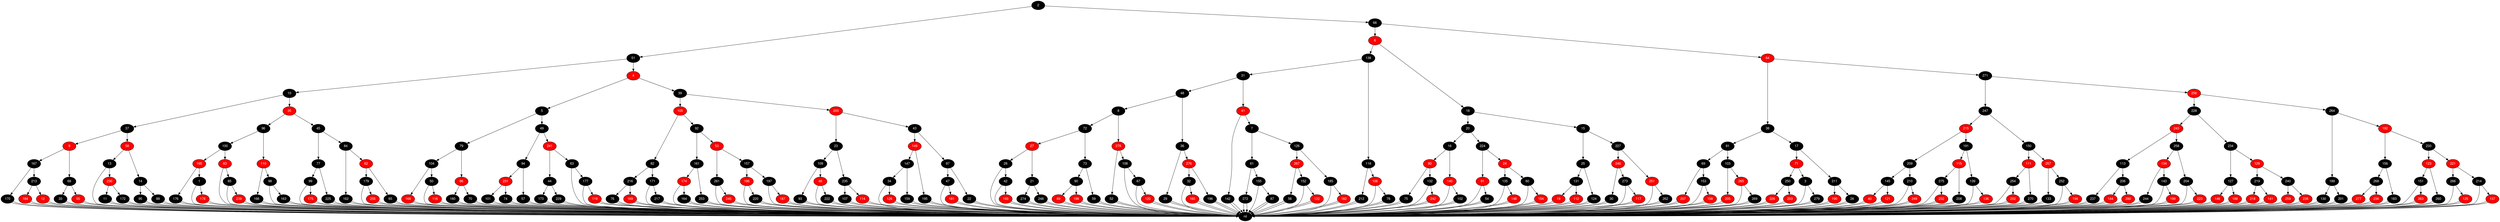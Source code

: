 digraph RB_Teste {
	node [fontname="Helvetica,Arial,sans-serif" style="filled"]
	edge [fontname="Helvetica,Arial,sans-serif" color="black"]

	{
		node [fillcolor=" black" fontcolor=" white"] nil 
		node [fillcolor=" black" fontcolor=" white"] 2 
		node [fillcolor=" black" fontcolor=" white"] 51 
		node [fillcolor=" black" fontcolor=" white"] 10 
		node [fillcolor=" black" fontcolor=" white"] 37 
		node [fillcolor=" red" fontcolor=" white"] 9 
		node [fillcolor=" black" fontcolor=" white"] 167 
		node [fillcolor=" black" fontcolor=" white"] 170 
		node [fillcolor=" black" fontcolor=" white"] 213 
		node [fillcolor=" red" fontcolor=" white"] 184 
		node [fillcolor=" red" fontcolor=" white"] 12 
		node [fillcolor=" black" fontcolor=" white"] 68 
		node [fillcolor=" black" fontcolor=" white"] 33 
		node [fillcolor=" red" fontcolor=" white"] 55 
		node [fillcolor=" red" fontcolor=" white"] 58 
		node [fillcolor=" black" fontcolor=" white"] 13 
		node [fillcolor=" red" fontcolor=" white"] 230 
		node [fillcolor=" black" fontcolor=" white"] 11 
		node [fillcolor=" black" fontcolor=" white"] 172 
		node [fillcolor=" black" fontcolor=" white"] 14 
		node [fillcolor=" black" fontcolor=" white"] 95 
		node [fillcolor=" black" fontcolor=" white"] 88 
		node [fillcolor=" red" fontcolor=" white"] 35 
		node [fillcolor=" black" fontcolor=" white"] 96 
		node [fillcolor=" black" fontcolor=" white"] 100 
		node [fillcolor=" red" fontcolor=" white"] 165 
		node [fillcolor=" black" fontcolor=" white"] 176 
		node [fillcolor=" black" fontcolor=" white"] 1 
		node [fillcolor=" red" fontcolor=" white"] 178 
		node [fillcolor=" red" fontcolor=" white"] 83 
		node [fillcolor=" black" fontcolor=" white"] 85 
		node [fillcolor=" red" fontcolor=" white"] 239 
		node [fillcolor=" red" fontcolor=" white"] 110 
		node [fillcolor=" black" fontcolor=" white"] 166 
		node [fillcolor=" black" fontcolor=" white"] 98 
		node [fillcolor=" black" fontcolor=" white"] 163 
		node [fillcolor=" black" fontcolor=" white"] 45 
		node [fillcolor=" black" fontcolor=" white"] 77 
		node [fillcolor=" black" fontcolor=" white"] 99 
		node [fillcolor=" red" fontcolor=" white"] 175 
		node [fillcolor=" black" fontcolor=" white"] 225 
		node [fillcolor=" black" fontcolor=" white"] 84 
		node [fillcolor=" black" fontcolor=" white"] 162 
		node [fillcolor=" red" fontcolor=" white"] 62 
		node [fillcolor=" black" fontcolor=" white"] 179 
		node [fillcolor=" red" fontcolor=" white"] 255 
		node [fillcolor=" black" fontcolor=" white"] 65 
		node [fillcolor=" red" fontcolor=" white"] 4 
		node [fillcolor=" black" fontcolor=" white"] 5 
		node [fillcolor=" black" fontcolor=" white"] 79 
		node [fillcolor=" black" fontcolor=" white"] 104 
		node [fillcolor=" red" fontcolor=" white"] 168 
		node [fillcolor=" black" fontcolor=" white"] 50 
		node [fillcolor=" red" fontcolor=" white"] 116 
		node [fillcolor=" red" fontcolor=" white"] 86 
		node [fillcolor=" black" fontcolor=" white"] 180 
		node [fillcolor=" black" fontcolor=" white"] 70 
		node [fillcolor=" black" fontcolor=" white"] 49 
		node [fillcolor=" black" fontcolor=" white"] 94 
		node [fillcolor=" red" fontcolor=" white"] 231 
		node [fillcolor=" black" fontcolor=" white"] 101 
		node [fillcolor=" black" fontcolor=" white"] 74 
		node [fillcolor=" black" fontcolor=" white"] 57 
		node [fillcolor=" red" fontcolor=" white"] 241 
		node [fillcolor=" black" fontcolor=" white"] 44 
		node [fillcolor=" black" fontcolor=" white"] 173 
		node [fillcolor=" black" fontcolor=" white"] 229 
		node [fillcolor=" black" fontcolor=" white"] 63 
		node [fillcolor=" black" fontcolor=" white"] 177 
		node [fillcolor=" red" fontcolor=" white"] 119 
		node [fillcolor=" black" fontcolor=" white"] 39 
		node [fillcolor=" red" fontcolor=" white"] 105 
		node [fillcolor=" black" fontcolor=" white"] 82 
		node [fillcolor=" black" fontcolor=" white"] 216 
		node [fillcolor=" black" fontcolor=" white"] 76 
		node [fillcolor=" red" fontcolor=" white"] 169 
		node [fillcolor=" black" fontcolor=" white"] 171 
		node [fillcolor=" black" fontcolor=" white"] 217 
		node [fillcolor=" black" fontcolor=" white"] 92 
		node [fillcolor=" black" fontcolor=" white"] 161 
		node [fillcolor=" red" fontcolor=" white"] 174 
		node [fillcolor=" black" fontcolor=" white"] 164 
		node [fillcolor=" black" fontcolor=" white"] 253 
		node [fillcolor=" red" fontcolor=" white"] 53 
		node [fillcolor=" black" fontcolor=" white"] 261 
		node [fillcolor=" red" fontcolor=" white"] 245 
		node [fillcolor=" black" fontcolor=" white"] 157 
		node [fillcolor=" red" fontcolor=" white"] 186 
		node [fillcolor=" black" fontcolor=" white"] 220 
		node [fillcolor=" black" fontcolor=" white"] 197 
		node [fillcolor=" red" fontcolor=" white"] 187 
		node [fillcolor=" red" fontcolor=" white"] 200 
		node [fillcolor=" black" fontcolor=" white"] 23 
		node [fillcolor=" black" fontcolor=" white"] 109 
		node [fillcolor=" black" fontcolor=" white"] 93 
		node [fillcolor=" red" fontcolor=" white"] 46 
		node [fillcolor=" black" fontcolor=" white"] 222 
		node [fillcolor=" black" fontcolor=" white"] 235 
		node [fillcolor=" black" fontcolor=" white"] 107 
		node [fillcolor=" red" fontcolor=" white"] 114 
		node [fillcolor=" black" fontcolor=" white"] 43 
		node [fillcolor=" red" fontcolor=" white"] 149 
		node [fillcolor=" black" fontcolor=" white"] 147 
		node [fillcolor=" black" fontcolor=" white"] 34 
		node [fillcolor=" red" fontcolor=" white"] 128 
		node [fillcolor=" black" fontcolor=" white"] 159 
		node [fillcolor=" black" fontcolor=" white"] 195 
		node [fillcolor=" black" fontcolor=" white"] 97 
		node [fillcolor=" black" fontcolor=" white"] 47 
		node [fillcolor=" red" fontcolor=" white"] 181 
		node [fillcolor=" black" fontcolor=" white"] 22 
		node [fillcolor=" black" fontcolor=" white"] 66 
		node [fillcolor=" red" fontcolor=" white"] 6 
		node [fillcolor=" black" fontcolor=" white"] 138 
		node [fillcolor=" black" fontcolor=" white"] 31 
		node [fillcolor=" black" fontcolor=" white"] 48 
		node [fillcolor=" black" fontcolor=" white"] 8 
		node [fillcolor=" black" fontcolor=" white"] 72 
		node [fillcolor=" red" fontcolor=" white"] 27 
		node [fillcolor=" black" fontcolor=" white"] 28 
		node [fillcolor=" black" fontcolor=" white"] 42 
		node [fillcolor=" red" fontcolor=" white"] 193 
		node [fillcolor=" black" fontcolor=" white"] 21 
		node [fillcolor=" black" fontcolor=" white"] 274 
		node [fillcolor=" black" fontcolor=" white"] 248 
		node [fillcolor=" black" fontcolor=" white"] 73 
		node [fillcolor=" black" fontcolor=" white"] 90 
		node [fillcolor=" red" fontcolor=" white"] 89 
		node [fillcolor=" red" fontcolor=" white"] 198 
		node [fillcolor=" black" fontcolor=" white"] 59 
		node [fillcolor=" red" fontcolor=" white"] 278 
		node [fillcolor=" black" fontcolor=" white"] 52 
		node [fillcolor=" black" fontcolor=" white"] 108 
		node [fillcolor=" black" fontcolor=" white"] 67 
		node [fillcolor=" red" fontcolor=" white"] 120 
		node [fillcolor=" black" fontcolor=" white"] 36 
		node [fillcolor=" black" fontcolor=" white"] 29 
		node [fillcolor=" red" fontcolor=" white"] 276 
		node [fillcolor=" black" fontcolor=" white"] 32 
		node [fillcolor=" red" fontcolor=" white"] 160 
		node [fillcolor=" black" fontcolor=" white"] 196 
		node [fillcolor=" red" fontcolor=" white"] 41 
		node [fillcolor=" black" fontcolor=" white"] 142 
		node [fillcolor=" black" fontcolor=" white"] 7 
		node [fillcolor=" black" fontcolor=" white"] 61 
		node [fillcolor=" black" fontcolor=" white"] 272 
		node [fillcolor=" black" fontcolor=" white"] 155 
		node [fillcolor=" black" fontcolor=" white"] 87 
		node [fillcolor=" black" fontcolor=" white"] 126 
		node [fillcolor=" red" fontcolor=" white"] 267 
		node [fillcolor=" black" fontcolor=" white"] 56 
		node [fillcolor=" black" fontcolor=" white"] 152 
		node [fillcolor=" red" fontcolor=" white"] 122 
		node [fillcolor=" black" fontcolor=" white"] 185 
		node [fillcolor=" red" fontcolor=" white"] 182 
		node [fillcolor=" black" fontcolor=" white"] 118 
		node [fillcolor=" black" fontcolor=" white"] 212 
		node [fillcolor=" red" fontcolor=" white"] 106 
		node [fillcolor=" black" fontcolor=" white"] 78 
		node [fillcolor=" black" fontcolor=" white"] 18 
		node [fillcolor=" black" fontcolor=" white"] 20 
		node [fillcolor=" black" fontcolor=" white"] 16 
		node [fillcolor=" red" fontcolor=" white"] 80 
		node [fillcolor=" black" fontcolor=" white"] 75 
		node [fillcolor=" black" fontcolor=" white"] 132 
		node [fillcolor=" red" fontcolor=" white"] 242 
		node [fillcolor=" red" fontcolor=" white"] 140 
		node [fillcolor=" black" fontcolor=" white"] 102 
		node [fillcolor=" black" fontcolor=" white"] 224 
		node [fillcolor=" red" fontcolor=" white"] 91 
		node [fillcolor=" black" fontcolor=" white"] 54 
		node [fillcolor=" red" fontcolor=" white"] 24 
		node [fillcolor=" black" fontcolor=" white"] 135 
		node [fillcolor=" red" fontcolor=" white"] 148 
		node [fillcolor=" black" fontcolor=" white"] 60 
		node [fillcolor=" red" fontcolor=" white"] 154 
		node [fillcolor=" black" fontcolor=" white"] 15 
		node [fillcolor=" black" fontcolor=" white"] 25 
		node [fillcolor=" black" fontcolor=" white"] 131 
		node [fillcolor=" red" fontcolor=" white"] 19 
		node [fillcolor=" red" fontcolor=" white"] 112 
		node [fillcolor=" black" fontcolor=" white"] 124 
		node [fillcolor=" black" fontcolor=" white"] 227 
		node [fillcolor=" red" fontcolor=" white"] 246 
		node [fillcolor=" black" fontcolor=" white"] 30 
		node [fillcolor=" black" fontcolor=" white"] 273 
		node [fillcolor=" red" fontcolor=" white"] 117 
		node [fillcolor=" red" fontcolor=" white"] 251 
		node [fillcolor=" black" fontcolor=" white"] 262 
		node [fillcolor=" red" fontcolor=" white"] 64 
		node [fillcolor=" black" fontcolor=" white"] 38 
		node [fillcolor=" black" fontcolor=" white"] 81 
		node [fillcolor=" black" fontcolor=" white"] 69 
		node [fillcolor=" red" fontcolor=" white"] 207 
		node [fillcolor=" black" fontcolor=" white"] 153 
		node [fillcolor=" red" fontcolor=" white"] 158 
		node [fillcolor=" black" fontcolor=" white"] 103 
		node [fillcolor=" red" fontcolor=" white"] 205 
		node [fillcolor=" red" fontcolor=" white"] 265 
		node [fillcolor=" black" fontcolor=" white"] 269 
		node [fillcolor=" black" fontcolor=" white"] 17 
		node [fillcolor=" red" fontcolor=" white"] 71 
		node [fillcolor=" black" fontcolor=" white"] 250 
		node [fillcolor=" red" fontcolor=" white"] 226 
		node [fillcolor=" red" fontcolor=" white"] 203 
		node [fillcolor=" black" fontcolor=" white"] 3 
		node [fillcolor=" black" fontcolor=" white"] 279 
		node [fillcolor=" black" fontcolor=" white"] 211 
		node [fillcolor=" red" fontcolor=" white"] 190 
		node [fillcolor=" black" fontcolor=" white"] 26 
		node [fillcolor=" black" fontcolor=" white"] 271 
		node [fillcolor=" black" fontcolor=" white"] 247 
		node [fillcolor=" red" fontcolor=" white"] 215 
		node [fillcolor=" black" fontcolor=" white"] 209 
		node [fillcolor=" black" fontcolor=" white"] 145 
		node [fillcolor=" red" fontcolor=" white"] 40 
		node [fillcolor=" red" fontcolor=" white"] 121 
		node [fillcolor=" black" fontcolor=" white"] 210 
		node [fillcolor=" red" fontcolor=" white"] 249 
		node [fillcolor=" black" fontcolor=" white"] 191 
		node [fillcolor=" red" fontcolor=" white"] 115 
		node [fillcolor=" black" fontcolor=" white"] 275 
		node [fillcolor=" red" fontcolor=" white"] 232 
		node [fillcolor=" black" fontcolor=" white"] 208 
		node [fillcolor=" black" fontcolor=" white"] 139 
		node [fillcolor=" red" fontcolor=" white"] 136 
		node [fillcolor=" black" fontcolor=" white"] 150 
		node [fillcolor=" red" fontcolor=" white"] 111 
		node [fillcolor=" black" fontcolor=" white"] 254 
		node [fillcolor=" red" fontcolor=" white"] 202 
		node [fillcolor=" black" fontcolor=" white"] 270 
		node [fillcolor=" red" fontcolor=" white"] 257 
		node [fillcolor=" black" fontcolor=" white"] 133 
		node [fillcolor=" black" fontcolor=" white"] 252 
		node [fillcolor=" red" fontcolor=" white"] 194 
		node [fillcolor=" red" fontcolor=" white"] 256 
		node [fillcolor=" black" fontcolor=" white"] 228 
		node [fillcolor=" red" fontcolor=" white"] 243 
		node [fillcolor=" black" fontcolor=" white"] 113 
		node [fillcolor=" black" fontcolor=" white"] 237 
		node [fillcolor=" black" fontcolor=" white"] 206 
		node [fillcolor=" red" fontcolor=" white"] 144 
		node [fillcolor=" red" fontcolor=" white"] 280 
		node [fillcolor=" black" fontcolor=" white"] 258 
		node [fillcolor=" red" fontcolor=" white"] 134 
		node [fillcolor=" black" fontcolor=" white"] 244 
		node [fillcolor=" black" fontcolor=" white"] 143 
		node [fillcolor=" red" fontcolor=" white"] 199 
		node [fillcolor=" black" fontcolor=" white"] 204 
		node [fillcolor=" red" fontcolor=" white"] 223 
		node [fillcolor=" black" fontcolor=" white"] 234 
		node [fillcolor=" black" fontcolor=" white"] 127 
		node [fillcolor=" red" fontcolor=" white"] 146 
		node [fillcolor=" red" fontcolor=" white"] 188 
		node [fillcolor=" red" fontcolor=" white"] 129 
		node [fillcolor=" black" fontcolor=" white"] 219 
		node [fillcolor=" red" fontcolor=" white"] 218 
		node [fillcolor=" red" fontcolor=" white"] 141 
		node [fillcolor=" black" fontcolor=" white"] 240 
		node [fillcolor=" red" fontcolor=" white"] 259 
		node [fillcolor=" red" fontcolor=" white"] 238 
		node [fillcolor=" black" fontcolor=" white"] 264 
		node [fillcolor=" black" fontcolor=" white"] 189 
		node [fillcolor=" black" fontcolor=" white"] 130 
		node [fillcolor=" black" fontcolor=" white"] 201 
		node [fillcolor=" red" fontcolor=" white"] 192 
		node [fillcolor=" black" fontcolor=" white"] 156 
		node [fillcolor=" black" fontcolor=" white"] 268 
		node [fillcolor=" red" fontcolor=" white"] 277 
		node [fillcolor=" red" fontcolor=" white"] 236 
		node [fillcolor=" black" fontcolor=" white"] 183 
		node [fillcolor=" black" fontcolor=" white"] 233 
		node [fillcolor=" red" fontcolor=" white"] 123 
		node [fillcolor=" black" fontcolor=" white"] 151 
		node [fillcolor=" red" fontcolor=" white"] 263 
		node [fillcolor=" black" fontcolor=" white"] 260 
		node [fillcolor=" red" fontcolor=" white"] 221 
		node [fillcolor=" black" fontcolor=" white"] 266 
		node [fillcolor=" red" fontcolor=" white"] 125 
		node [fillcolor=" black" fontcolor=" white"] 214 
		node [fillcolor=" red" fontcolor=" white"] 137 
	}

	2 -> 51 
	2 -> 66 
	51 -> 10 
	51 -> 4 
	10 -> 37 
	10 -> 35 
	37 -> 9 
	37 -> 58 
	9 -> 167 
	9 -> 68 
	167 -> 170 
	167 -> 213 
	170 -> nil 
	170 -> nil 
	213 -> 184 
	213 -> 12 
	184 -> nil 
	184 -> nil 
	12 -> nil 
	12 -> nil 
	68 -> 33 
	68 -> 55 
	33 -> nil 
	33 -> nil 
	55 -> nil 
	55 -> nil 
	58 -> 13 
	58 -> 14 
	13 -> 230 
	13 -> nil 
	230 -> 11 
	230 -> 172 
	11 -> nil 
	11 -> nil 
	172 -> nil 
	172 -> nil 
	14 -> 95 
	14 -> 88 
	95 -> nil 
	95 -> nil 
	88 -> nil 
	88 -> nil 
	35 -> 96 
	35 -> 45 
	96 -> 100 
	96 -> 110 
	100 -> 165 
	100 -> 83 
	165 -> 176 
	165 -> 1 
	176 -> nil 
	176 -> nil 
	1 -> 178 
	1 -> nil 
	178 -> nil 
	178 -> nil 
	83 -> 85 
	83 -> nil 
	85 -> 239 
	85 -> nil 
	239 -> nil 
	239 -> nil 
	110 -> 166 
	110 -> 98 
	166 -> nil 
	166 -> nil 
	98 -> 163 
	98 -> nil 
	163 -> nil 
	163 -> nil 
	45 -> 77 
	45 -> 84 
	77 -> 99 
	77 -> 225 
	99 -> 175 
	99 -> nil 
	175 -> nil 
	175 -> nil 
	225 -> nil 
	225 -> nil 
	84 -> 162 
	84 -> 62 
	162 -> nil 
	162 -> nil 
	62 -> 179 
	62 -> 65 
	179 -> 255 
	179 -> nil 
	255 -> nil 
	255 -> nil 
	65 -> nil 
	65 -> nil 
	4 -> 5 
	4 -> 39 
	5 -> 79 
	5 -> 49 
	79 -> 104 
	79 -> 86 
	104 -> 168 
	104 -> 50 
	168 -> nil 
	168 -> nil 
	50 -> 116 
	50 -> nil 
	116 -> nil 
	116 -> nil 
	86 -> 180 
	86 -> 70 
	180 -> nil 
	180 -> nil 
	70 -> nil 
	70 -> nil 
	49 -> 94 
	49 -> 241 
	94 -> 231 
	94 -> 57 
	231 -> 101 
	231 -> 74 
	101 -> nil 
	101 -> nil 
	74 -> nil 
	74 -> nil 
	57 -> nil 
	57 -> nil 
	241 -> 44 
	241 -> 63 
	44 -> 173 
	44 -> 229 
	173 -> nil 
	173 -> nil 
	229 -> nil 
	229 -> nil 
	63 -> 177 
	63 -> nil 
	177 -> 119 
	177 -> nil 
	119 -> nil 
	119 -> nil 
	39 -> 105 
	39 -> 200 
	105 -> 82 
	105 -> 92 
	82 -> 216 
	82 -> 171 
	216 -> 76 
	216 -> 169 
	76 -> nil 
	76 -> nil 
	169 -> nil 
	169 -> nil 
	171 -> 217 
	171 -> nil 
	217 -> nil 
	217 -> nil 
	92 -> 161 
	92 -> 53 
	161 -> 174 
	161 -> 253 
	174 -> 164 
	174 -> nil 
	164 -> nil 
	164 -> nil 
	253 -> nil 
	253 -> nil 
	53 -> 261 
	53 -> 157 
	261 -> 245 
	261 -> nil 
	245 -> nil 
	245 -> nil 
	157 -> 186 
	157 -> 197 
	186 -> 220 
	186 -> nil 
	220 -> nil 
	220 -> nil 
	197 -> 187 
	197 -> nil 
	187 -> nil 
	187 -> nil 
	200 -> 23 
	200 -> 43 
	23 -> 109 
	23 -> 235 
	109 -> 93 
	109 -> 46 
	93 -> nil 
	93 -> nil 
	46 -> 222 
	46 -> nil 
	222 -> nil 
	222 -> nil 
	235 -> 107 
	235 -> 114 
	107 -> nil 
	107 -> nil 
	114 -> nil 
	114 -> nil 
	43 -> 149 
	43 -> 97 
	149 -> 147 
	149 -> 195 
	147 -> 34 
	147 -> 159 
	34 -> 128 
	34 -> nil 
	128 -> nil 
	128 -> nil 
	159 -> nil 
	159 -> nil 
	195 -> nil 
	195 -> nil 
	97 -> 47 
	97 -> 22 
	47 -> 181 
	47 -> nil 
	181 -> nil 
	181 -> nil 
	22 -> nil 
	22 -> nil 
	66 -> 6 
	66 -> 64 
	6 -> 138 
	6 -> 18 
	138 -> 31 
	138 -> 118 
	31 -> 48 
	31 -> 41 
	48 -> 8 
	48 -> 36 
	8 -> 72 
	8 -> 278 
	72 -> 27 
	72 -> 73 
	27 -> 28 
	27 -> 21 
	28 -> 42 
	28 -> nil 
	42 -> 193 
	42 -> nil 
	193 -> nil 
	193 -> nil 
	21 -> 274 
	21 -> 248 
	274 -> nil 
	274 -> nil 
	248 -> nil 
	248 -> nil 
	73 -> 90 
	73 -> 59 
	90 -> 89 
	90 -> 198 
	89 -> nil 
	89 -> nil 
	198 -> nil 
	198 -> nil 
	59 -> nil 
	59 -> nil 
	278 -> 52 
	278 -> 108 
	52 -> nil 
	52 -> nil 
	108 -> 67 
	108 -> nil 
	67 -> 120 
	67 -> nil 
	120 -> nil 
	120 -> nil 
	36 -> 29 
	36 -> 276 
	29 -> nil 
	29 -> nil 
	276 -> 32 
	276 -> 196 
	32 -> 160 
	32 -> nil 
	160 -> nil 
	160 -> nil 
	196 -> nil 
	196 -> nil 
	41 -> 142 
	41 -> 7 
	142 -> nil 
	142 -> nil 
	7 -> 61 
	7 -> 126 
	61 -> 272 
	61 -> 155 
	272 -> nil 
	272 -> nil 
	155 -> 87 
	155 -> nil 
	87 -> nil 
	87 -> nil 
	126 -> 267 
	126 -> 185 
	267 -> 56 
	267 -> 152 
	56 -> nil 
	56 -> nil 
	152 -> 122 
	152 -> nil 
	122 -> nil 
	122 -> nil 
	185 -> 182 
	185 -> nil 
	182 -> nil 
	182 -> nil 
	118 -> 212 
	118 -> 106 
	212 -> nil 
	212 -> nil 
	106 -> 78 
	106 -> nil 
	78 -> nil 
	78 -> nil 
	18 -> 20 
	18 -> 15 
	20 -> 16 
	20 -> 224 
	16 -> 80 
	16 -> 140 
	80 -> 75 
	80 -> 132 
	75 -> nil 
	75 -> nil 
	132 -> 242 
	132 -> nil 
	242 -> nil 
	242 -> nil 
	140 -> 102 
	140 -> nil 
	102 -> nil 
	102 -> nil 
	224 -> 91 
	224 -> 24 
	91 -> 54 
	91 -> nil 
	54 -> nil 
	54 -> nil 
	24 -> 135 
	24 -> 60 
	135 -> 148 
	135 -> nil 
	148 -> nil 
	148 -> nil 
	60 -> 154 
	60 -> nil 
	154 -> nil 
	154 -> nil 
	15 -> 25 
	15 -> 227 
	25 -> 131 
	25 -> 124 
	131 -> 19 
	131 -> 112 
	19 -> nil 
	19 -> nil 
	112 -> nil 
	112 -> nil 
	124 -> nil 
	124 -> nil 
	227 -> 246 
	227 -> 251 
	246 -> 30 
	246 -> 273 
	30 -> nil 
	30 -> nil 
	273 -> 117 
	273 -> nil 
	117 -> nil 
	117 -> nil 
	251 -> 262 
	251 -> nil 
	262 -> nil 
	262 -> nil 
	64 -> 38 
	64 -> 271 
	38 -> 81 
	38 -> 17 
	81 -> 69 
	81 -> 103 
	69 -> 207 
	69 -> 153 
	207 -> nil 
	207 -> nil 
	153 -> 158 
	153 -> nil 
	158 -> nil 
	158 -> nil 
	103 -> 205 
	103 -> 265 
	205 -> nil 
	205 -> nil 
	265 -> 269 
	265 -> nil 
	269 -> nil 
	269 -> nil 
	17 -> 71 
	17 -> 211 
	71 -> 250 
	71 -> 3 
	250 -> 226 
	250 -> 203 
	226 -> nil 
	226 -> nil 
	203 -> nil 
	203 -> nil 
	3 -> 279 
	3 -> nil 
	279 -> nil 
	279 -> nil 
	211 -> 190 
	211 -> 26 
	190 -> nil 
	190 -> nil 
	26 -> nil 
	26 -> nil 
	271 -> 247 
	271 -> 256 
	247 -> 215 
	247 -> 150 
	215 -> 209 
	215 -> 191 
	209 -> 145 
	209 -> 210 
	145 -> 40 
	145 -> 121 
	40 -> nil 
	40 -> nil 
	121 -> nil 
	121 -> nil 
	210 -> 249 
	210 -> nil 
	249 -> nil 
	249 -> nil 
	191 -> 115 
	191 -> 139 
	115 -> 275 
	115 -> 208 
	275 -> 232 
	275 -> nil 
	232 -> nil 
	232 -> nil 
	208 -> nil 
	208 -> nil 
	139 -> 136 
	139 -> nil 
	136 -> nil 
	136 -> nil 
	150 -> 111 
	150 -> 257 
	111 -> 254 
	111 -> 270 
	254 -> 202 
	254 -> nil 
	202 -> nil 
	202 -> nil 
	270 -> nil 
	270 -> nil 
	257 -> 133 
	257 -> 252 
	133 -> nil 
	133 -> nil 
	252 -> 194 
	252 -> nil 
	194 -> nil 
	194 -> nil 
	256 -> 228 
	256 -> 264 
	228 -> 243 
	228 -> 234 
	243 -> 113 
	243 -> 258 
	113 -> 237 
	113 -> 206 
	237 -> nil 
	237 -> nil 
	206 -> 144 
	206 -> 280 
	144 -> nil 
	144 -> nil 
	280 -> nil 
	280 -> nil 
	258 -> 134 
	258 -> 204 
	134 -> 244 
	134 -> 143 
	244 -> nil 
	244 -> nil 
	143 -> 199 
	143 -> nil 
	199 -> nil 
	199 -> nil 
	204 -> 223 
	204 -> nil 
	223 -> nil 
	223 -> nil 
	234 -> 127 
	234 -> 129 
	127 -> 146 
	127 -> 188 
	146 -> nil 
	146 -> nil 
	188 -> nil 
	188 -> nil 
	129 -> 219 
	129 -> 240 
	219 -> 218 
	219 -> 141 
	218 -> nil 
	218 -> nil 
	141 -> nil 
	141 -> nil 
	240 -> 259 
	240 -> 238 
	259 -> nil 
	259 -> nil 
	238 -> nil 
	238 -> nil 
	264 -> 189 
	264 -> 192 
	189 -> 130 
	189 -> 201 
	130 -> nil 
	130 -> nil 
	201 -> nil 
	201 -> nil 
	192 -> 156 
	192 -> 233 
	156 -> 268 
	156 -> 183 
	268 -> 277 
	268 -> 236 
	277 -> nil 
	277 -> nil 
	236 -> nil 
	236 -> nil 
	183 -> nil 
	183 -> nil 
	233 -> 123 
	233 -> 221 
	123 -> 151 
	123 -> 260 
	151 -> 263 
	151 -> nil 
	263 -> nil 
	263 -> nil 
	260 -> nil 
	260 -> nil 
	221 -> 266 
	221 -> 214 
	266 -> 125 
	266 -> nil 
	125 -> nil 
	125 -> nil 
	214 -> 137 
	214 -> nil 
	137 -> nil 
	137 -> nil 
}
